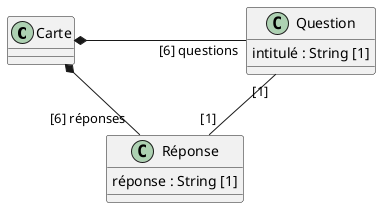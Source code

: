 @startuml
class Carte
class Question {
    intitulé : String [1]
}
class Réponse {
    réponse : String [1]
}

Carte *- "[6] questions" Question : \t\t\t\t\t
Carte *-- "[6] réponses" Réponse
Question "[1]" -- "[1]" Réponse

@enduml